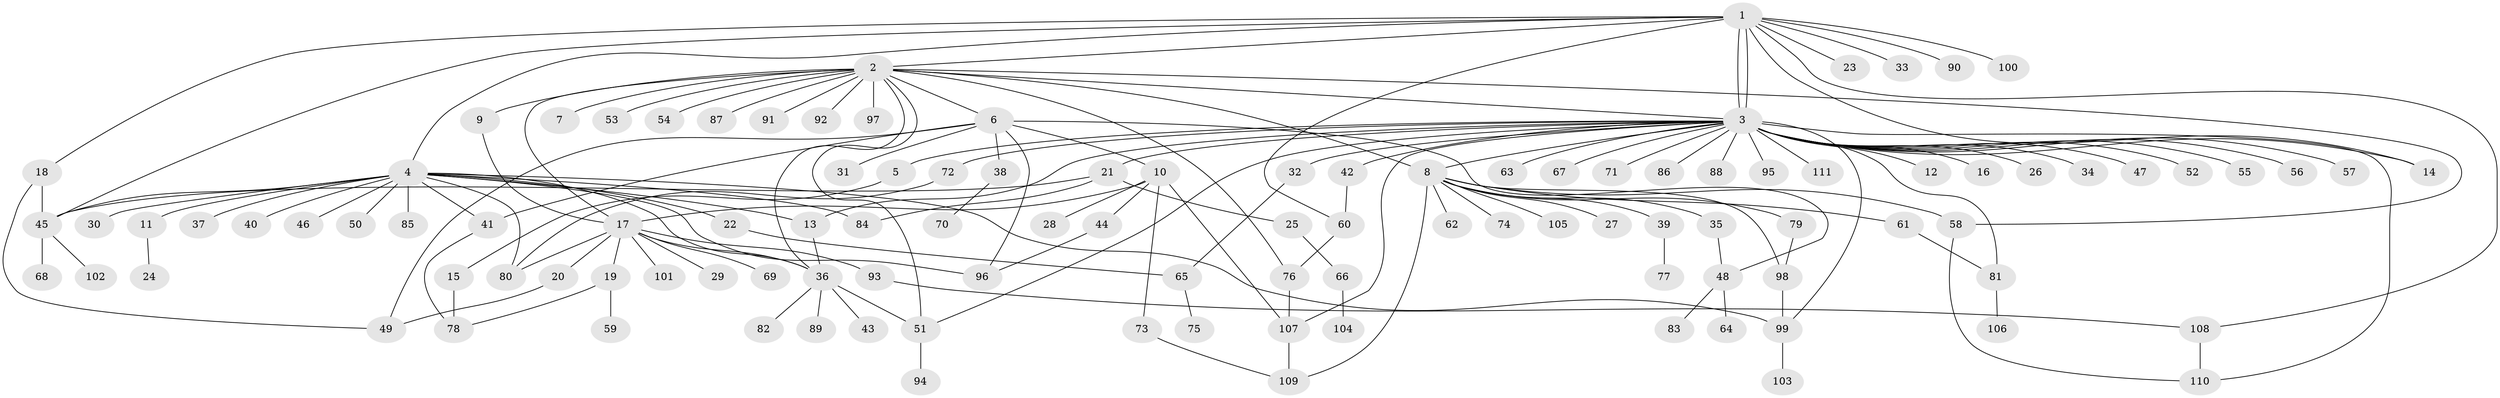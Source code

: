 // Generated by graph-tools (version 1.1) at 2025/25/03/09/25 03:25:54]
// undirected, 111 vertices, 151 edges
graph export_dot {
graph [start="1"]
  node [color=gray90,style=filled];
  1;
  2;
  3;
  4;
  5;
  6;
  7;
  8;
  9;
  10;
  11;
  12;
  13;
  14;
  15;
  16;
  17;
  18;
  19;
  20;
  21;
  22;
  23;
  24;
  25;
  26;
  27;
  28;
  29;
  30;
  31;
  32;
  33;
  34;
  35;
  36;
  37;
  38;
  39;
  40;
  41;
  42;
  43;
  44;
  45;
  46;
  47;
  48;
  49;
  50;
  51;
  52;
  53;
  54;
  55;
  56;
  57;
  58;
  59;
  60;
  61;
  62;
  63;
  64;
  65;
  66;
  67;
  68;
  69;
  70;
  71;
  72;
  73;
  74;
  75;
  76;
  77;
  78;
  79;
  80;
  81;
  82;
  83;
  84;
  85;
  86;
  87;
  88;
  89;
  90;
  91;
  92;
  93;
  94;
  95;
  96;
  97;
  98;
  99;
  100;
  101;
  102;
  103;
  104;
  105;
  106;
  107;
  108;
  109;
  110;
  111;
  1 -- 2;
  1 -- 3;
  1 -- 3;
  1 -- 4;
  1 -- 14;
  1 -- 18;
  1 -- 23;
  1 -- 33;
  1 -- 45;
  1 -- 60;
  1 -- 90;
  1 -- 100;
  1 -- 108;
  2 -- 3;
  2 -- 6;
  2 -- 7;
  2 -- 8;
  2 -- 9;
  2 -- 17;
  2 -- 36;
  2 -- 51;
  2 -- 53;
  2 -- 54;
  2 -- 58;
  2 -- 76;
  2 -- 87;
  2 -- 91;
  2 -- 92;
  2 -- 97;
  3 -- 5;
  3 -- 8;
  3 -- 12;
  3 -- 13;
  3 -- 14;
  3 -- 16;
  3 -- 21;
  3 -- 26;
  3 -- 32;
  3 -- 34;
  3 -- 42;
  3 -- 47;
  3 -- 51;
  3 -- 52;
  3 -- 55;
  3 -- 56;
  3 -- 57;
  3 -- 63;
  3 -- 67;
  3 -- 71;
  3 -- 72;
  3 -- 81;
  3 -- 86;
  3 -- 88;
  3 -- 95;
  3 -- 99;
  3 -- 107;
  3 -- 110;
  3 -- 111;
  4 -- 11;
  4 -- 13;
  4 -- 22;
  4 -- 30;
  4 -- 36;
  4 -- 37;
  4 -- 40;
  4 -- 41;
  4 -- 45;
  4 -- 46;
  4 -- 50;
  4 -- 80;
  4 -- 84;
  4 -- 85;
  4 -- 96;
  4 -- 99;
  5 -- 15;
  6 -- 10;
  6 -- 31;
  6 -- 38;
  6 -- 41;
  6 -- 48;
  6 -- 49;
  6 -- 96;
  8 -- 27;
  8 -- 35;
  8 -- 39;
  8 -- 58;
  8 -- 61;
  8 -- 62;
  8 -- 74;
  8 -- 79;
  8 -- 98;
  8 -- 105;
  8 -- 109;
  9 -- 17;
  10 -- 17;
  10 -- 28;
  10 -- 44;
  10 -- 73;
  10 -- 107;
  11 -- 24;
  13 -- 36;
  15 -- 78;
  17 -- 19;
  17 -- 20;
  17 -- 29;
  17 -- 36;
  17 -- 69;
  17 -- 80;
  17 -- 93;
  17 -- 101;
  18 -- 45;
  18 -- 49;
  19 -- 59;
  19 -- 78;
  20 -- 49;
  21 -- 25;
  21 -- 45;
  21 -- 84;
  22 -- 65;
  25 -- 66;
  32 -- 65;
  35 -- 48;
  36 -- 43;
  36 -- 51;
  36 -- 82;
  36 -- 89;
  38 -- 70;
  39 -- 77;
  41 -- 78;
  42 -- 60;
  44 -- 96;
  45 -- 68;
  45 -- 102;
  48 -- 64;
  48 -- 83;
  51 -- 94;
  58 -- 110;
  60 -- 76;
  61 -- 81;
  65 -- 75;
  66 -- 104;
  72 -- 80;
  73 -- 109;
  76 -- 107;
  79 -- 98;
  81 -- 106;
  93 -- 108;
  98 -- 99;
  99 -- 103;
  107 -- 109;
  108 -- 110;
}
